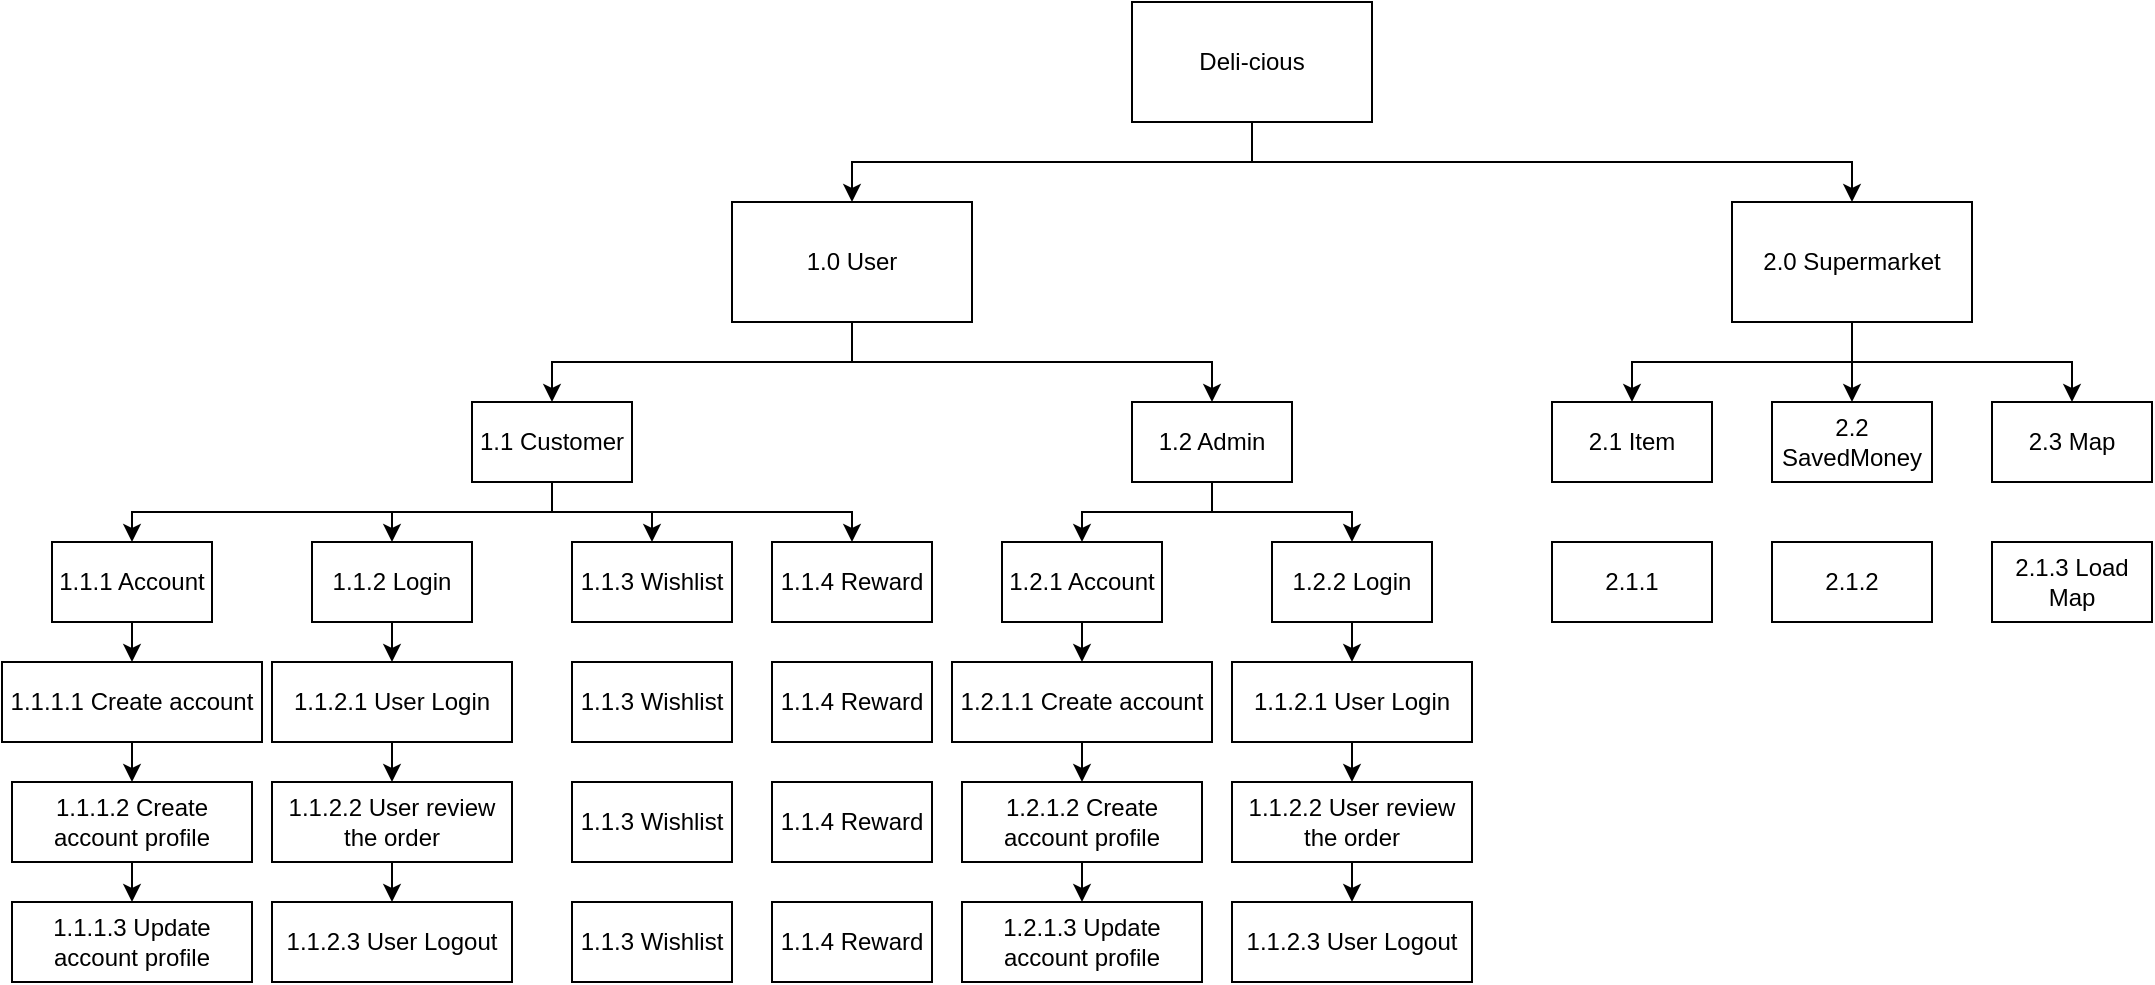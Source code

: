 <mxfile version="15.8.3" type="github">
  <diagram id="bQ9aRvcoyAfyGHdNT-MZ" name="Page-1">
    <mxGraphModel dx="2272" dy="762" grid="1" gridSize="10" guides="1" tooltips="1" connect="1" arrows="1" fold="1" page="1" pageScale="1" pageWidth="850" pageHeight="1100" math="0" shadow="0">
      <root>
        <mxCell id="0" />
        <mxCell id="1" parent="0" />
        <mxCell id="ESut_bvNTGMEkcxOXkCT-1" value="Deli-cious" style="rounded=0;whiteSpace=wrap;html=1;" vertex="1" parent="1">
          <mxGeometry x="360" y="160" width="120" height="60" as="geometry" />
        </mxCell>
        <mxCell id="ESut_bvNTGMEkcxOXkCT-2" value="1.0 User" style="rounded=0;whiteSpace=wrap;html=1;" vertex="1" parent="1">
          <mxGeometry x="160" y="260" width="120" height="60" as="geometry" />
        </mxCell>
        <mxCell id="ESut_bvNTGMEkcxOXkCT-3" value="2.0 Supermarket" style="rounded=0;whiteSpace=wrap;html=1;" vertex="1" parent="1">
          <mxGeometry x="660" y="260" width="120" height="60" as="geometry" />
        </mxCell>
        <mxCell id="ESut_bvNTGMEkcxOXkCT-5" value="" style="edgeStyle=elbowEdgeStyle;elbow=vertical;endArrow=classic;html=1;rounded=0;exitX=0.5;exitY=1;exitDx=0;exitDy=0;" edge="1" parent="1" source="ESut_bvNTGMEkcxOXkCT-1" target="ESut_bvNTGMEkcxOXkCT-2">
          <mxGeometry width="50" height="50" relative="1" as="geometry">
            <mxPoint x="430" y="350" as="sourcePoint" />
            <mxPoint x="480" y="300" as="targetPoint" />
          </mxGeometry>
        </mxCell>
        <mxCell id="ESut_bvNTGMEkcxOXkCT-6" value="1.1 Customer" style="rounded=0;whiteSpace=wrap;html=1;" vertex="1" parent="1">
          <mxGeometry x="30" y="360" width="80" height="40" as="geometry" />
        </mxCell>
        <mxCell id="ESut_bvNTGMEkcxOXkCT-7" value="1.2 Admin" style="rounded=0;whiteSpace=wrap;html=1;" vertex="1" parent="1">
          <mxGeometry x="360" y="360" width="80" height="40" as="geometry" />
        </mxCell>
        <mxCell id="ESut_bvNTGMEkcxOXkCT-8" value="" style="edgeStyle=elbowEdgeStyle;elbow=vertical;endArrow=classic;html=1;rounded=0;exitX=0.5;exitY=1;exitDx=0;exitDy=0;entryX=0.5;entryY=0;entryDx=0;entryDy=0;" edge="1" parent="1" source="ESut_bvNTGMEkcxOXkCT-2" target="ESut_bvNTGMEkcxOXkCT-6">
          <mxGeometry width="50" height="50" relative="1" as="geometry">
            <mxPoint x="280" y="400" as="sourcePoint" />
            <mxPoint x="330" y="350" as="targetPoint" />
          </mxGeometry>
        </mxCell>
        <mxCell id="ESut_bvNTGMEkcxOXkCT-9" value="" style="edgeStyle=elbowEdgeStyle;elbow=vertical;endArrow=classic;html=1;rounded=0;exitX=0.5;exitY=1;exitDx=0;exitDy=0;entryX=0.5;entryY=0;entryDx=0;entryDy=0;" edge="1" parent="1" source="ESut_bvNTGMEkcxOXkCT-2" target="ESut_bvNTGMEkcxOXkCT-7">
          <mxGeometry width="50" height="50" relative="1" as="geometry">
            <mxPoint x="280" y="400" as="sourcePoint" />
            <mxPoint x="330" y="350" as="targetPoint" />
          </mxGeometry>
        </mxCell>
        <mxCell id="ESut_bvNTGMEkcxOXkCT-10" value="" style="edgeStyle=elbowEdgeStyle;elbow=vertical;endArrow=classic;html=1;rounded=0;exitX=0.5;exitY=1;exitDx=0;exitDy=0;" edge="1" parent="1" source="ESut_bvNTGMEkcxOXkCT-1" target="ESut_bvNTGMEkcxOXkCT-3">
          <mxGeometry width="50" height="50" relative="1" as="geometry">
            <mxPoint x="480" y="320" as="sourcePoint" />
            <mxPoint x="530" y="270" as="targetPoint" />
          </mxGeometry>
        </mxCell>
        <mxCell id="ESut_bvNTGMEkcxOXkCT-12" value="1.1.1 Account" style="rounded=0;whiteSpace=wrap;html=1;" vertex="1" parent="1">
          <mxGeometry x="-180" y="430" width="80" height="40" as="geometry" />
        </mxCell>
        <mxCell id="ESut_bvNTGMEkcxOXkCT-13" value="1.1.2 Login" style="rounded=0;whiteSpace=wrap;html=1;" vertex="1" parent="1">
          <mxGeometry x="-50" y="430" width="80" height="40" as="geometry" />
        </mxCell>
        <mxCell id="ESut_bvNTGMEkcxOXkCT-14" value="1.1.3 Wishlist" style="rounded=0;whiteSpace=wrap;html=1;" vertex="1" parent="1">
          <mxGeometry x="80" y="430" width="80" height="40" as="geometry" />
        </mxCell>
        <mxCell id="ESut_bvNTGMEkcxOXkCT-15" value="1.1.4 Reward" style="rounded=0;whiteSpace=wrap;html=1;" vertex="1" parent="1">
          <mxGeometry x="180" y="430" width="80" height="40" as="geometry" />
        </mxCell>
        <mxCell id="ESut_bvNTGMEkcxOXkCT-16" value="" style="edgeStyle=elbowEdgeStyle;elbow=vertical;endArrow=classic;html=1;rounded=0;exitX=0.5;exitY=1;exitDx=0;exitDy=0;" edge="1" parent="1" source="ESut_bvNTGMEkcxOXkCT-6" target="ESut_bvNTGMEkcxOXkCT-12">
          <mxGeometry width="50" height="50" relative="1" as="geometry">
            <mxPoint x="-30" y="430" as="sourcePoint" />
            <mxPoint x="90" y="390" as="targetPoint" />
          </mxGeometry>
        </mxCell>
        <mxCell id="ESut_bvNTGMEkcxOXkCT-18" value="" style="edgeStyle=elbowEdgeStyle;elbow=vertical;endArrow=classic;html=1;rounded=0;exitX=0.5;exitY=1;exitDx=0;exitDy=0;" edge="1" parent="1" source="ESut_bvNTGMEkcxOXkCT-6" target="ESut_bvNTGMEkcxOXkCT-14">
          <mxGeometry width="50" height="50" relative="1" as="geometry">
            <mxPoint x="40" y="440" as="sourcePoint" />
            <mxPoint x="90" y="390" as="targetPoint" />
          </mxGeometry>
        </mxCell>
        <mxCell id="ESut_bvNTGMEkcxOXkCT-19" value="" style="edgeStyle=elbowEdgeStyle;elbow=vertical;endArrow=classic;html=1;rounded=0;exitX=0.5;exitY=1;exitDx=0;exitDy=0;" edge="1" parent="1" source="ESut_bvNTGMEkcxOXkCT-6" target="ESut_bvNTGMEkcxOXkCT-15">
          <mxGeometry width="50" height="50" relative="1" as="geometry">
            <mxPoint x="40" y="440" as="sourcePoint" />
            <mxPoint x="90" y="390" as="targetPoint" />
          </mxGeometry>
        </mxCell>
        <mxCell id="ESut_bvNTGMEkcxOXkCT-20" value="1.2.1 Account" style="rounded=0;whiteSpace=wrap;html=1;" vertex="1" parent="1">
          <mxGeometry x="295" y="430" width="80" height="40" as="geometry" />
        </mxCell>
        <mxCell id="ESut_bvNTGMEkcxOXkCT-21" value="1.2.2 Login" style="rounded=0;whiteSpace=wrap;html=1;" vertex="1" parent="1">
          <mxGeometry x="430" y="430" width="80" height="40" as="geometry" />
        </mxCell>
        <mxCell id="ESut_bvNTGMEkcxOXkCT-23" value="" style="edgeStyle=elbowEdgeStyle;elbow=vertical;endArrow=classic;html=1;rounded=0;exitX=0.5;exitY=1;exitDx=0;exitDy=0;" edge="1" parent="1" source="ESut_bvNTGMEkcxOXkCT-7" target="ESut_bvNTGMEkcxOXkCT-20">
          <mxGeometry width="50" height="50" relative="1" as="geometry">
            <mxPoint x="510" y="440" as="sourcePoint" />
            <mxPoint x="560" y="390" as="targetPoint" />
          </mxGeometry>
        </mxCell>
        <mxCell id="ESut_bvNTGMEkcxOXkCT-24" value="" style="edgeStyle=elbowEdgeStyle;elbow=vertical;endArrow=classic;html=1;rounded=0;exitX=0.5;exitY=1;exitDx=0;exitDy=0;entryX=0.5;entryY=0;entryDx=0;entryDy=0;" edge="1" parent="1" source="ESut_bvNTGMEkcxOXkCT-7" target="ESut_bvNTGMEkcxOXkCT-21">
          <mxGeometry width="50" height="50" relative="1" as="geometry">
            <mxPoint x="510" y="440" as="sourcePoint" />
            <mxPoint x="560" y="390" as="targetPoint" />
          </mxGeometry>
        </mxCell>
        <mxCell id="ESut_bvNTGMEkcxOXkCT-25" value="2.1 Item" style="rounded=0;whiteSpace=wrap;html=1;" vertex="1" parent="1">
          <mxGeometry x="570" y="360" width="80" height="40" as="geometry" />
        </mxCell>
        <mxCell id="ESut_bvNTGMEkcxOXkCT-26" value="2.2 SavedMoney" style="rounded=0;whiteSpace=wrap;html=1;" vertex="1" parent="1">
          <mxGeometry x="680" y="360" width="80" height="40" as="geometry" />
        </mxCell>
        <mxCell id="ESut_bvNTGMEkcxOXkCT-27" value="2.3 Map" style="rounded=0;whiteSpace=wrap;html=1;" vertex="1" parent="1">
          <mxGeometry x="790" y="360" width="80" height="40" as="geometry" />
        </mxCell>
        <mxCell id="ESut_bvNTGMEkcxOXkCT-28" value="" style="edgeStyle=elbowEdgeStyle;elbow=vertical;endArrow=classic;html=1;rounded=0;entryX=0.5;entryY=0;entryDx=0;entryDy=0;" edge="1" parent="1" source="ESut_bvNTGMEkcxOXkCT-3" target="ESut_bvNTGMEkcxOXkCT-25">
          <mxGeometry width="50" height="50" relative="1" as="geometry">
            <mxPoint x="510" y="440" as="sourcePoint" />
            <mxPoint x="560" y="390" as="targetPoint" />
          </mxGeometry>
        </mxCell>
        <mxCell id="ESut_bvNTGMEkcxOXkCT-29" value="" style="edgeStyle=elbowEdgeStyle;elbow=vertical;endArrow=classic;html=1;rounded=0;entryX=0.5;entryY=0;entryDx=0;entryDy=0;exitX=0.5;exitY=1;exitDx=0;exitDy=0;" edge="1" parent="1" source="ESut_bvNTGMEkcxOXkCT-3" target="ESut_bvNTGMEkcxOXkCT-26">
          <mxGeometry width="50" height="50" relative="1" as="geometry">
            <mxPoint x="510" y="440" as="sourcePoint" />
            <mxPoint x="560" y="390" as="targetPoint" />
          </mxGeometry>
        </mxCell>
        <mxCell id="ESut_bvNTGMEkcxOXkCT-30" value="" style="edgeStyle=elbowEdgeStyle;elbow=vertical;endArrow=classic;html=1;rounded=0;entryX=0.5;entryY=0;entryDx=0;entryDy=0;exitX=0.5;exitY=1;exitDx=0;exitDy=0;" edge="1" parent="1" source="ESut_bvNTGMEkcxOXkCT-3" target="ESut_bvNTGMEkcxOXkCT-27">
          <mxGeometry width="50" height="50" relative="1" as="geometry">
            <mxPoint x="520" y="440" as="sourcePoint" />
            <mxPoint x="570" y="390" as="targetPoint" />
          </mxGeometry>
        </mxCell>
        <mxCell id="ESut_bvNTGMEkcxOXkCT-31" value="2.1.3 Load Map" style="rounded=0;whiteSpace=wrap;html=1;" vertex="1" parent="1">
          <mxGeometry x="790" y="430" width="80" height="40" as="geometry" />
        </mxCell>
        <mxCell id="ESut_bvNTGMEkcxOXkCT-32" value="" style="edgeStyle=elbowEdgeStyle;elbow=vertical;endArrow=classic;html=1;rounded=0;entryX=0.5;entryY=0;entryDx=0;entryDy=0;" edge="1" parent="1" target="ESut_bvNTGMEkcxOXkCT-13">
          <mxGeometry width="50" height="50" relative="1" as="geometry">
            <mxPoint x="70" y="400" as="sourcePoint" />
            <mxPoint x="230" y="420" as="targetPoint" />
          </mxGeometry>
        </mxCell>
        <mxCell id="ESut_bvNTGMEkcxOXkCT-33" value="2.1.2" style="rounded=0;whiteSpace=wrap;html=1;" vertex="1" parent="1">
          <mxGeometry x="680" y="430" width="80" height="40" as="geometry" />
        </mxCell>
        <mxCell id="ESut_bvNTGMEkcxOXkCT-34" value="2.1.1" style="rounded=0;whiteSpace=wrap;html=1;" vertex="1" parent="1">
          <mxGeometry x="570" y="430" width="80" height="40" as="geometry" />
        </mxCell>
        <mxCell id="ESut_bvNTGMEkcxOXkCT-35" value="1.1.1.1 Create account" style="rounded=0;whiteSpace=wrap;html=1;" vertex="1" parent="1">
          <mxGeometry x="-205" y="490" width="130" height="40" as="geometry" />
        </mxCell>
        <mxCell id="ESut_bvNTGMEkcxOXkCT-36" value="1.1.2.1 User Login" style="rounded=0;whiteSpace=wrap;html=1;" vertex="1" parent="1">
          <mxGeometry x="-70" y="490" width="120" height="40" as="geometry" />
        </mxCell>
        <mxCell id="ESut_bvNTGMEkcxOXkCT-37" value="1.1.3 Wishlist" style="rounded=0;whiteSpace=wrap;html=1;" vertex="1" parent="1">
          <mxGeometry x="80" y="490" width="80" height="40" as="geometry" />
        </mxCell>
        <mxCell id="ESut_bvNTGMEkcxOXkCT-38" value="1.1.4 Reward" style="rounded=0;whiteSpace=wrap;html=1;" vertex="1" parent="1">
          <mxGeometry x="180" y="490" width="80" height="40" as="geometry" />
        </mxCell>
        <mxCell id="ESut_bvNTGMEkcxOXkCT-39" value="1.1.1.3 Update account profile" style="rounded=0;whiteSpace=wrap;html=1;" vertex="1" parent="1">
          <mxGeometry x="-200" y="610" width="120" height="40" as="geometry" />
        </mxCell>
        <mxCell id="ESut_bvNTGMEkcxOXkCT-40" value="1.1.2.2 User review the order" style="rounded=0;whiteSpace=wrap;html=1;" vertex="1" parent="1">
          <mxGeometry x="-70" y="550" width="120" height="40" as="geometry" />
        </mxCell>
        <mxCell id="ESut_bvNTGMEkcxOXkCT-41" value="1.1.3 Wishlist" style="rounded=0;whiteSpace=wrap;html=1;" vertex="1" parent="1">
          <mxGeometry x="80" y="550" width="80" height="40" as="geometry" />
        </mxCell>
        <mxCell id="ESut_bvNTGMEkcxOXkCT-42" value="1.1.4 Reward" style="rounded=0;whiteSpace=wrap;html=1;" vertex="1" parent="1">
          <mxGeometry x="180" y="550" width="80" height="40" as="geometry" />
        </mxCell>
        <mxCell id="ESut_bvNTGMEkcxOXkCT-44" value="1.1.2.3 User Logout" style="rounded=0;whiteSpace=wrap;html=1;" vertex="1" parent="1">
          <mxGeometry x="-70" y="610" width="120" height="40" as="geometry" />
        </mxCell>
        <mxCell id="ESut_bvNTGMEkcxOXkCT-45" value="1.1.3 Wishlist" style="rounded=0;whiteSpace=wrap;html=1;" vertex="1" parent="1">
          <mxGeometry x="80" y="610" width="80" height="40" as="geometry" />
        </mxCell>
        <mxCell id="ESut_bvNTGMEkcxOXkCT-46" value="1.1.4 Reward" style="rounded=0;whiteSpace=wrap;html=1;" vertex="1" parent="1">
          <mxGeometry x="180" y="610" width="80" height="40" as="geometry" />
        </mxCell>
        <mxCell id="ESut_bvNTGMEkcxOXkCT-47" value="" style="endArrow=classic;html=1;rounded=0;exitX=0.5;exitY=1;exitDx=0;exitDy=0;entryX=0.5;entryY=0;entryDx=0;entryDy=0;" edge="1" parent="1" source="ESut_bvNTGMEkcxOXkCT-12" target="ESut_bvNTGMEkcxOXkCT-35">
          <mxGeometry width="50" height="50" relative="1" as="geometry">
            <mxPoint x="420" y="520" as="sourcePoint" />
            <mxPoint x="470" y="470" as="targetPoint" />
          </mxGeometry>
        </mxCell>
        <mxCell id="ESut_bvNTGMEkcxOXkCT-51" value="" style="endArrow=classic;html=1;rounded=0;exitX=0.5;exitY=1;exitDx=0;exitDy=0;" edge="1" parent="1" source="ESut_bvNTGMEkcxOXkCT-13" target="ESut_bvNTGMEkcxOXkCT-36">
          <mxGeometry width="50" height="50" relative="1" as="geometry">
            <mxPoint x="450" y="420" as="sourcePoint" />
            <mxPoint x="500" y="370" as="targetPoint" />
          </mxGeometry>
        </mxCell>
        <mxCell id="ESut_bvNTGMEkcxOXkCT-52" value="" style="endArrow=classic;html=1;rounded=0;exitX=0.5;exitY=1;exitDx=0;exitDy=0;entryX=0.5;entryY=0;entryDx=0;entryDy=0;" edge="1" parent="1" source="ESut_bvNTGMEkcxOXkCT-36" target="ESut_bvNTGMEkcxOXkCT-40">
          <mxGeometry width="50" height="50" relative="1" as="geometry">
            <mxPoint x="450" y="420" as="sourcePoint" />
            <mxPoint x="500" y="370" as="targetPoint" />
          </mxGeometry>
        </mxCell>
        <mxCell id="ESut_bvNTGMEkcxOXkCT-53" value="" style="endArrow=classic;html=1;rounded=0;entryX=0.5;entryY=0;entryDx=0;entryDy=0;" edge="1" parent="1" source="ESut_bvNTGMEkcxOXkCT-40" target="ESut_bvNTGMEkcxOXkCT-44">
          <mxGeometry width="50" height="50" relative="1" as="geometry">
            <mxPoint x="390" y="460" as="sourcePoint" />
            <mxPoint x="440" y="410" as="targetPoint" />
          </mxGeometry>
        </mxCell>
        <mxCell id="ESut_bvNTGMEkcxOXkCT-54" value="1.2.1.1 Create account" style="rounded=0;whiteSpace=wrap;html=1;" vertex="1" parent="1">
          <mxGeometry x="270" y="490" width="130" height="40" as="geometry" />
        </mxCell>
        <mxCell id="ESut_bvNTGMEkcxOXkCT-55" value="" style="endArrow=classic;html=1;rounded=0;exitX=0.5;exitY=1;exitDx=0;exitDy=0;" edge="1" parent="1" source="ESut_bvNTGMEkcxOXkCT-20" target="ESut_bvNTGMEkcxOXkCT-54">
          <mxGeometry width="50" height="50" relative="1" as="geometry">
            <mxPoint x="390" y="460" as="sourcePoint" />
            <mxPoint x="440" y="410" as="targetPoint" />
          </mxGeometry>
        </mxCell>
        <mxCell id="ESut_bvNTGMEkcxOXkCT-56" value="1.2.1.3 Update account profile" style="rounded=0;whiteSpace=wrap;html=1;" vertex="1" parent="1">
          <mxGeometry x="275" y="610" width="120" height="40" as="geometry" />
        </mxCell>
        <mxCell id="ESut_bvNTGMEkcxOXkCT-58" value="1.1.2.1 User Login" style="rounded=0;whiteSpace=wrap;html=1;" vertex="1" parent="1">
          <mxGeometry x="410" y="490" width="120" height="40" as="geometry" />
        </mxCell>
        <mxCell id="ESut_bvNTGMEkcxOXkCT-59" value="1.1.2.2 User review the order" style="rounded=0;whiteSpace=wrap;html=1;" vertex="1" parent="1">
          <mxGeometry x="410" y="550" width="120" height="40" as="geometry" />
        </mxCell>
        <mxCell id="ESut_bvNTGMEkcxOXkCT-60" value="1.1.2.3 User Logout" style="rounded=0;whiteSpace=wrap;html=1;" vertex="1" parent="1">
          <mxGeometry x="410" y="610" width="120" height="40" as="geometry" />
        </mxCell>
        <mxCell id="ESut_bvNTGMEkcxOXkCT-61" value="" style="endArrow=classic;html=1;rounded=0;exitX=0.5;exitY=1;exitDx=0;exitDy=0;entryX=0.5;entryY=0;entryDx=0;entryDy=0;" edge="1" parent="1" source="ESut_bvNTGMEkcxOXkCT-21" target="ESut_bvNTGMEkcxOXkCT-58">
          <mxGeometry width="50" height="50" relative="1" as="geometry">
            <mxPoint x="390" y="460" as="sourcePoint" />
            <mxPoint x="440" y="410" as="targetPoint" />
          </mxGeometry>
        </mxCell>
        <mxCell id="ESut_bvNTGMEkcxOXkCT-62" value="" style="endArrow=classic;html=1;rounded=0;entryX=0.5;entryY=0;entryDx=0;entryDy=0;exitX=0.5;exitY=1;exitDx=0;exitDy=0;" edge="1" parent="1" source="ESut_bvNTGMEkcxOXkCT-58" target="ESut_bvNTGMEkcxOXkCT-59">
          <mxGeometry width="50" height="50" relative="1" as="geometry">
            <mxPoint x="390" y="460" as="sourcePoint" />
            <mxPoint x="440" y="410" as="targetPoint" />
          </mxGeometry>
        </mxCell>
        <mxCell id="ESut_bvNTGMEkcxOXkCT-63" value="" style="endArrow=classic;html=1;rounded=0;exitX=0.5;exitY=1;exitDx=0;exitDy=0;" edge="1" parent="1" source="ESut_bvNTGMEkcxOXkCT-59" target="ESut_bvNTGMEkcxOXkCT-60">
          <mxGeometry width="50" height="50" relative="1" as="geometry">
            <mxPoint x="390" y="460" as="sourcePoint" />
            <mxPoint x="440" y="410" as="targetPoint" />
          </mxGeometry>
        </mxCell>
        <mxCell id="ESut_bvNTGMEkcxOXkCT-64" value="1.1.1.2 Create account profile" style="rounded=0;whiteSpace=wrap;html=1;" vertex="1" parent="1">
          <mxGeometry x="-200" y="550" width="120" height="40" as="geometry" />
        </mxCell>
        <mxCell id="ESut_bvNTGMEkcxOXkCT-72" style="edgeStyle=orthogonalEdgeStyle;rounded=0;orthogonalLoop=1;jettySize=auto;html=1;exitX=0.5;exitY=1;exitDx=0;exitDy=0;entryX=0.5;entryY=0;entryDx=0;entryDy=0;" edge="1" parent="1" source="ESut_bvNTGMEkcxOXkCT-65" target="ESut_bvNTGMEkcxOXkCT-56">
          <mxGeometry relative="1" as="geometry" />
        </mxCell>
        <mxCell id="ESut_bvNTGMEkcxOXkCT-65" value="1.2.1.2 Create account profile" style="rounded=0;whiteSpace=wrap;html=1;" vertex="1" parent="1">
          <mxGeometry x="275" y="550" width="120" height="40" as="geometry" />
        </mxCell>
        <mxCell id="ESut_bvNTGMEkcxOXkCT-66" value="" style="endArrow=classic;html=1;rounded=0;exitX=0.5;exitY=1;exitDx=0;exitDy=0;entryX=0.5;entryY=0;entryDx=0;entryDy=0;" edge="1" parent="1" source="ESut_bvNTGMEkcxOXkCT-35" target="ESut_bvNTGMEkcxOXkCT-64">
          <mxGeometry width="50" height="50" relative="1" as="geometry">
            <mxPoint x="390" y="460" as="sourcePoint" />
            <mxPoint x="440" y="410" as="targetPoint" />
          </mxGeometry>
        </mxCell>
        <mxCell id="ESut_bvNTGMEkcxOXkCT-68" value="" style="endArrow=classic;html=1;rounded=0;" edge="1" parent="1" target="ESut_bvNTGMEkcxOXkCT-39">
          <mxGeometry width="50" height="50" relative="1" as="geometry">
            <mxPoint x="-140" y="590" as="sourcePoint" />
            <mxPoint x="440" y="410" as="targetPoint" />
          </mxGeometry>
        </mxCell>
        <mxCell id="ESut_bvNTGMEkcxOXkCT-71" value="" style="endArrow=classic;html=1;rounded=0;exitX=0.5;exitY=1;exitDx=0;exitDy=0;entryX=0.5;entryY=0;entryDx=0;entryDy=0;" edge="1" parent="1" source="ESut_bvNTGMEkcxOXkCT-54" target="ESut_bvNTGMEkcxOXkCT-65">
          <mxGeometry width="50" height="50" relative="1" as="geometry">
            <mxPoint x="390" y="460" as="sourcePoint" />
            <mxPoint x="440" y="410" as="targetPoint" />
          </mxGeometry>
        </mxCell>
      </root>
    </mxGraphModel>
  </diagram>
</mxfile>

